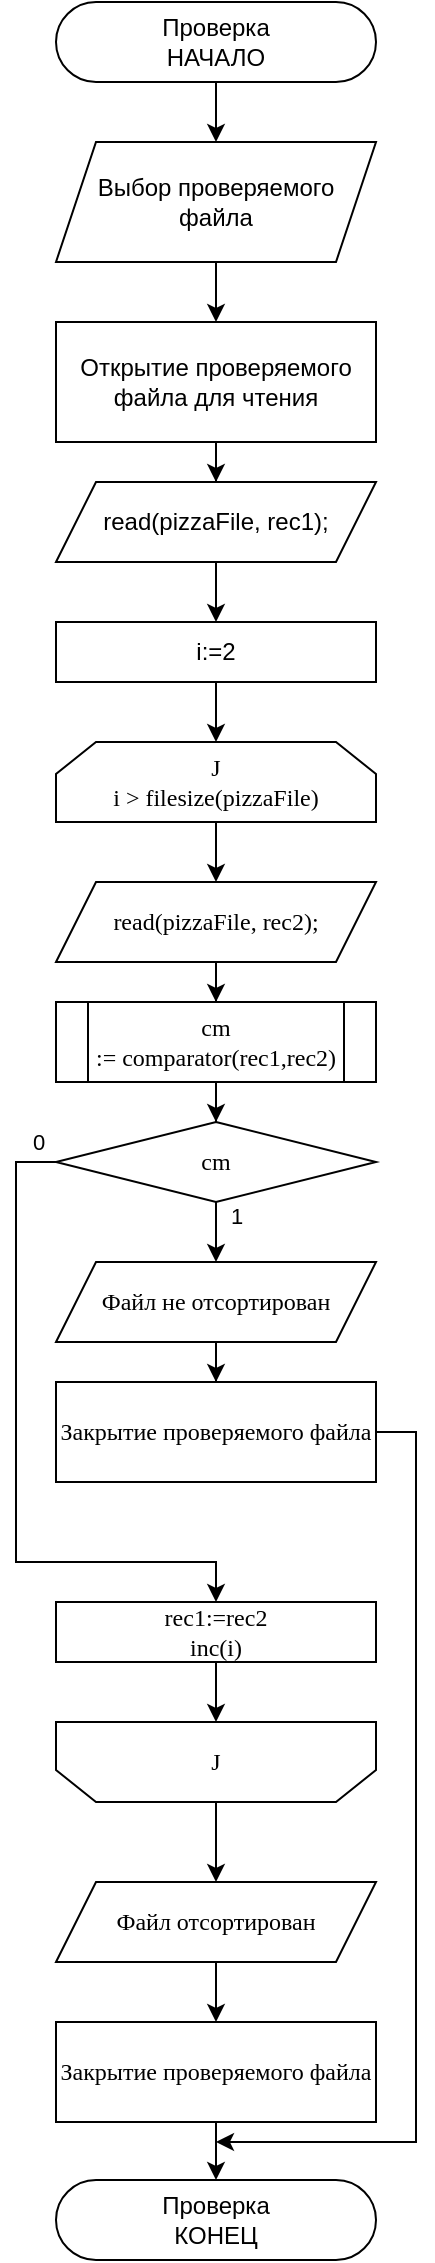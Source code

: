<mxfile version="14.6.13" type="device"><diagram id="C5RBs43oDa-KdzZeNtuy" name="Page-1"><mxGraphModel dx="1102" dy="614" grid="1" gridSize="10" guides="1" tooltips="1" connect="1" arrows="1" fold="1" page="1" pageScale="1" pageWidth="827" pageHeight="1169" math="0" shadow="0"><root><mxCell id="WIyWlLk6GJQsqaUBKTNV-0"/><mxCell id="WIyWlLk6GJQsqaUBKTNV-1" parent="WIyWlLk6GJQsqaUBKTNV-0"/><mxCell id="5Z5t9HE2igTbld8E6zu0-2" value="" style="edgeStyle=orthogonalEdgeStyle;rounded=0;orthogonalLoop=1;jettySize=auto;html=1;" edge="1" parent="WIyWlLk6GJQsqaUBKTNV-1" source="5Z5t9HE2igTbld8E6zu0-0" target="5Z5t9HE2igTbld8E6zu0-1"><mxGeometry relative="1" as="geometry"/></mxCell><mxCell id="5Z5t9HE2igTbld8E6zu0-0" value="Проверка&lt;br&gt;НАЧАЛО" style="rounded=1;whiteSpace=wrap;html=1;arcSize=50;strokeWidth=1;fontSize=12;" vertex="1" parent="WIyWlLk6GJQsqaUBKTNV-1"><mxGeometry x="40" y="40" width="160" height="40" as="geometry"/></mxCell><mxCell id="5Z5t9HE2igTbld8E6zu0-4" value="" style="edgeStyle=orthogonalEdgeStyle;rounded=0;orthogonalLoop=1;jettySize=auto;html=1;" edge="1" parent="WIyWlLk6GJQsqaUBKTNV-1" source="5Z5t9HE2igTbld8E6zu0-1" target="5Z5t9HE2igTbld8E6zu0-3"><mxGeometry relative="1" as="geometry"/></mxCell><mxCell id="5Z5t9HE2igTbld8E6zu0-1" value="Выбор проверяемого файла" style="shape=parallelogram;perimeter=parallelogramPerimeter;whiteSpace=wrap;html=1;fixedSize=1;" vertex="1" parent="WIyWlLk6GJQsqaUBKTNV-1"><mxGeometry x="40" y="110" width="160" height="60" as="geometry"/></mxCell><mxCell id="5Z5t9HE2igTbld8E6zu0-6" value="" style="edgeStyle=orthogonalEdgeStyle;rounded=0;orthogonalLoop=1;jettySize=auto;html=1;" edge="1" parent="WIyWlLk6GJQsqaUBKTNV-1" source="5Z5t9HE2igTbld8E6zu0-3" target="5Z5t9HE2igTbld8E6zu0-5"><mxGeometry relative="1" as="geometry"/></mxCell><mxCell id="5Z5t9HE2igTbld8E6zu0-3" value="&lt;span&gt;Открытие проверяемого файла для чтения&lt;/span&gt;" style="whiteSpace=wrap;html=1;" vertex="1" parent="WIyWlLk6GJQsqaUBKTNV-1"><mxGeometry x="40" y="200" width="160" height="60" as="geometry"/></mxCell><mxCell id="5Z5t9HE2igTbld8E6zu0-11" value="" style="edgeStyle=orthogonalEdgeStyle;rounded=0;orthogonalLoop=1;jettySize=auto;html=1;" edge="1" parent="WIyWlLk6GJQsqaUBKTNV-1" source="5Z5t9HE2igTbld8E6zu0-5" target="5Z5t9HE2igTbld8E6zu0-10"><mxGeometry relative="1" as="geometry"/></mxCell><mxCell id="5Z5t9HE2igTbld8E6zu0-5" value="read(pizzaFile, rec1);" style="shape=parallelogram;perimeter=parallelogramPerimeter;whiteSpace=wrap;html=1;fixedSize=1;" vertex="1" parent="WIyWlLk6GJQsqaUBKTNV-1"><mxGeometry x="40" y="280" width="160" height="40" as="geometry"/></mxCell><mxCell id="5Z5t9HE2igTbld8E6zu0-14" value="" style="edgeStyle=orthogonalEdgeStyle;rounded=0;orthogonalLoop=1;jettySize=auto;html=1;" edge="1" parent="WIyWlLk6GJQsqaUBKTNV-1" source="5Z5t9HE2igTbld8E6zu0-7" target="5Z5t9HE2igTbld8E6zu0-13"><mxGeometry relative="1" as="geometry"/></mxCell><mxCell id="5Z5t9HE2igTbld8E6zu0-7" value="J&lt;br&gt;i &amp;gt; filesize(pizzaFile)" style="shape=loopLimit;whiteSpace=wrap;html=1;rounded=0;shadow=0;strokeWidth=1;fillColor=#ffffff;fontFamily=Times New Roman;fontSize=12;" vertex="1" parent="WIyWlLk6GJQsqaUBKTNV-1"><mxGeometry x="40" y="410" width="160" height="40" as="geometry"/></mxCell><mxCell id="5Z5t9HE2igTbld8E6zu0-12" value="" style="edgeStyle=orthogonalEdgeStyle;rounded=0;orthogonalLoop=1;jettySize=auto;html=1;" edge="1" parent="WIyWlLk6GJQsqaUBKTNV-1" source="5Z5t9HE2igTbld8E6zu0-10" target="5Z5t9HE2igTbld8E6zu0-7"><mxGeometry relative="1" as="geometry"/></mxCell><mxCell id="5Z5t9HE2igTbld8E6zu0-10" value="i:=2" style="whiteSpace=wrap;html=1;" vertex="1" parent="WIyWlLk6GJQsqaUBKTNV-1"><mxGeometry x="40" y="350" width="160" height="30" as="geometry"/></mxCell><mxCell id="5Z5t9HE2igTbld8E6zu0-16" value="" style="edgeStyle=orthogonalEdgeStyle;rounded=0;orthogonalLoop=1;jettySize=auto;html=1;" edge="1" parent="WIyWlLk6GJQsqaUBKTNV-1" source="5Z5t9HE2igTbld8E6zu0-13" target="5Z5t9HE2igTbld8E6zu0-15"><mxGeometry relative="1" as="geometry"/></mxCell><mxCell id="5Z5t9HE2igTbld8E6zu0-13" value="read(pizzaFile, rec2);" style="shape=parallelogram;perimeter=parallelogramPerimeter;whiteSpace=wrap;html=1;fixedSize=1;rounded=0;shadow=0;fontFamily=Times New Roman;strokeWidth=1;" vertex="1" parent="WIyWlLk6GJQsqaUBKTNV-1"><mxGeometry x="40" y="480" width="160" height="40" as="geometry"/></mxCell><mxCell id="5Z5t9HE2igTbld8E6zu0-18" value="" style="edgeStyle=orthogonalEdgeStyle;rounded=0;orthogonalLoop=1;jettySize=auto;html=1;" edge="1" parent="WIyWlLk6GJQsqaUBKTNV-1" source="5Z5t9HE2igTbld8E6zu0-15" target="5Z5t9HE2igTbld8E6zu0-17"><mxGeometry relative="1" as="geometry"/></mxCell><mxCell id="5Z5t9HE2igTbld8E6zu0-15" value="cm :=&amp;nbsp;comparator(rec1,rec2)" style="shape=process;whiteSpace=wrap;html=1;backgroundOutline=1;rounded=0;shadow=0;fontFamily=Times New Roman;strokeWidth=1;" vertex="1" parent="WIyWlLk6GJQsqaUBKTNV-1"><mxGeometry x="40" y="540" width="160" height="40" as="geometry"/></mxCell><mxCell id="5Z5t9HE2igTbld8E6zu0-20" value="1" style="edgeStyle=orthogonalEdgeStyle;rounded=0;orthogonalLoop=1;jettySize=auto;html=1;" edge="1" parent="WIyWlLk6GJQsqaUBKTNV-1" source="5Z5t9HE2igTbld8E6zu0-17" target="5Z5t9HE2igTbld8E6zu0-19"><mxGeometry x="-0.714" y="10" relative="1" as="geometry"><mxPoint as="offset"/></mxGeometry></mxCell><mxCell id="5Z5t9HE2igTbld8E6zu0-26" value="0" style="edgeStyle=orthogonalEdgeStyle;rounded=0;orthogonalLoop=1;jettySize=auto;html=1;entryX=0.5;entryY=0;entryDx=0;entryDy=0;exitX=0;exitY=0.5;exitDx=0;exitDy=0;" edge="1" parent="WIyWlLk6GJQsqaUBKTNV-1" source="5Z5t9HE2igTbld8E6zu0-17" target="5Z5t9HE2igTbld8E6zu0-23"><mxGeometry x="-0.944" y="-10" relative="1" as="geometry"><mxPoint x="-40" y="620" as="targetPoint"/><Array as="points"><mxPoint x="20" y="620"/><mxPoint x="20" y="820"/><mxPoint x="120" y="820"/></Array><mxPoint as="offset"/></mxGeometry></mxCell><mxCell id="5Z5t9HE2igTbld8E6zu0-17" value="cm" style="rhombus;whiteSpace=wrap;html=1;rounded=0;shadow=0;fontFamily=Times New Roman;strokeWidth=1;" vertex="1" parent="WIyWlLk6GJQsqaUBKTNV-1"><mxGeometry x="40" y="600" width="160" height="40" as="geometry"/></mxCell><mxCell id="5Z5t9HE2igTbld8E6zu0-22" value="" style="edgeStyle=orthogonalEdgeStyle;rounded=0;orthogonalLoop=1;jettySize=auto;html=1;" edge="1" parent="WIyWlLk6GJQsqaUBKTNV-1" source="5Z5t9HE2igTbld8E6zu0-19" target="5Z5t9HE2igTbld8E6zu0-21"><mxGeometry relative="1" as="geometry"/></mxCell><mxCell id="5Z5t9HE2igTbld8E6zu0-19" value="Файл не отсортирован" style="shape=parallelogram;perimeter=parallelogramPerimeter;whiteSpace=wrap;html=1;fixedSize=1;rounded=0;shadow=0;fontFamily=Times New Roman;strokeWidth=1;" vertex="1" parent="WIyWlLk6GJQsqaUBKTNV-1"><mxGeometry x="40" y="670" width="160" height="40" as="geometry"/></mxCell><mxCell id="5Z5t9HE2igTbld8E6zu0-37" value="" style="edgeStyle=orthogonalEdgeStyle;rounded=0;orthogonalLoop=1;jettySize=auto;html=1;exitX=1;exitY=0.5;exitDx=0;exitDy=0;" edge="1" parent="WIyWlLk6GJQsqaUBKTNV-1" source="5Z5t9HE2igTbld8E6zu0-21"><mxGeometry relative="1" as="geometry"><mxPoint x="120" y="1110" as="targetPoint"/><Array as="points"><mxPoint x="220" y="755"/><mxPoint x="220" y="1110"/></Array></mxGeometry></mxCell><mxCell id="5Z5t9HE2igTbld8E6zu0-21" value="Закрытие проверяемого файла" style="whiteSpace=wrap;html=1;rounded=0;shadow=0;fontFamily=Times New Roman;strokeWidth=1;" vertex="1" parent="WIyWlLk6GJQsqaUBKTNV-1"><mxGeometry x="40" y="730" width="160" height="50" as="geometry"/></mxCell><mxCell id="5Z5t9HE2igTbld8E6zu0-29" value="" style="edgeStyle=orthogonalEdgeStyle;rounded=0;orthogonalLoop=1;jettySize=auto;html=1;" edge="1" parent="WIyWlLk6GJQsqaUBKTNV-1" source="5Z5t9HE2igTbld8E6zu0-23" target="5Z5t9HE2igTbld8E6zu0-28"><mxGeometry relative="1" as="geometry"/></mxCell><mxCell id="5Z5t9HE2igTbld8E6zu0-23" value="rec1:=rec2&lt;br&gt;inc(i)" style="whiteSpace=wrap;html=1;rounded=0;shadow=0;fontFamily=Times New Roman;strokeWidth=1;" vertex="1" parent="WIyWlLk6GJQsqaUBKTNV-1"><mxGeometry x="40" y="840" width="160" height="30" as="geometry"/></mxCell><mxCell id="5Z5t9HE2igTbld8E6zu0-31" value="" style="edgeStyle=orthogonalEdgeStyle;rounded=0;orthogonalLoop=1;jettySize=auto;html=1;" edge="1" parent="WIyWlLk6GJQsqaUBKTNV-1" source="5Z5t9HE2igTbld8E6zu0-28" target="5Z5t9HE2igTbld8E6zu0-30"><mxGeometry relative="1" as="geometry"/></mxCell><mxCell id="5Z5t9HE2igTbld8E6zu0-28" value="J" style="shape=loopLimit;whiteSpace=wrap;html=1;rounded=0;shadow=0;strokeWidth=1;fillColor=#ffffff;fontFamily=Times New Roman;fontSize=12;direction=west;" vertex="1" parent="WIyWlLk6GJQsqaUBKTNV-1"><mxGeometry x="40" y="900" width="160" height="40" as="geometry"/></mxCell><mxCell id="5Z5t9HE2igTbld8E6zu0-33" value="" style="edgeStyle=orthogonalEdgeStyle;rounded=0;orthogonalLoop=1;jettySize=auto;html=1;" edge="1" parent="WIyWlLk6GJQsqaUBKTNV-1" source="5Z5t9HE2igTbld8E6zu0-30" target="5Z5t9HE2igTbld8E6zu0-32"><mxGeometry relative="1" as="geometry"/></mxCell><mxCell id="5Z5t9HE2igTbld8E6zu0-30" value="Файл отсортирован" style="shape=parallelogram;perimeter=parallelogramPerimeter;whiteSpace=wrap;html=1;fixedSize=1;rounded=0;shadow=0;fontFamily=Times New Roman;strokeWidth=1;" vertex="1" parent="WIyWlLk6GJQsqaUBKTNV-1"><mxGeometry x="40" y="980" width="160" height="40" as="geometry"/></mxCell><mxCell id="5Z5t9HE2igTbld8E6zu0-35" value="" style="edgeStyle=orthogonalEdgeStyle;rounded=0;orthogonalLoop=1;jettySize=auto;html=1;" edge="1" parent="WIyWlLk6GJQsqaUBKTNV-1" source="5Z5t9HE2igTbld8E6zu0-32" target="5Z5t9HE2igTbld8E6zu0-34"><mxGeometry relative="1" as="geometry"/></mxCell><mxCell id="5Z5t9HE2igTbld8E6zu0-32" value="Закрытие проверяемого файла" style="whiteSpace=wrap;html=1;rounded=0;shadow=0;fontFamily=Times New Roman;strokeWidth=1;" vertex="1" parent="WIyWlLk6GJQsqaUBKTNV-1"><mxGeometry x="40" y="1050" width="160" height="50" as="geometry"/></mxCell><mxCell id="5Z5t9HE2igTbld8E6zu0-34" value="Проверка&lt;br&gt;КОНЕЦ" style="rounded=1;whiteSpace=wrap;html=1;arcSize=50;strokeWidth=1;fontSize=12;" vertex="1" parent="WIyWlLk6GJQsqaUBKTNV-1"><mxGeometry x="40" y="1129" width="160" height="40" as="geometry"/></mxCell></root></mxGraphModel></diagram></mxfile>